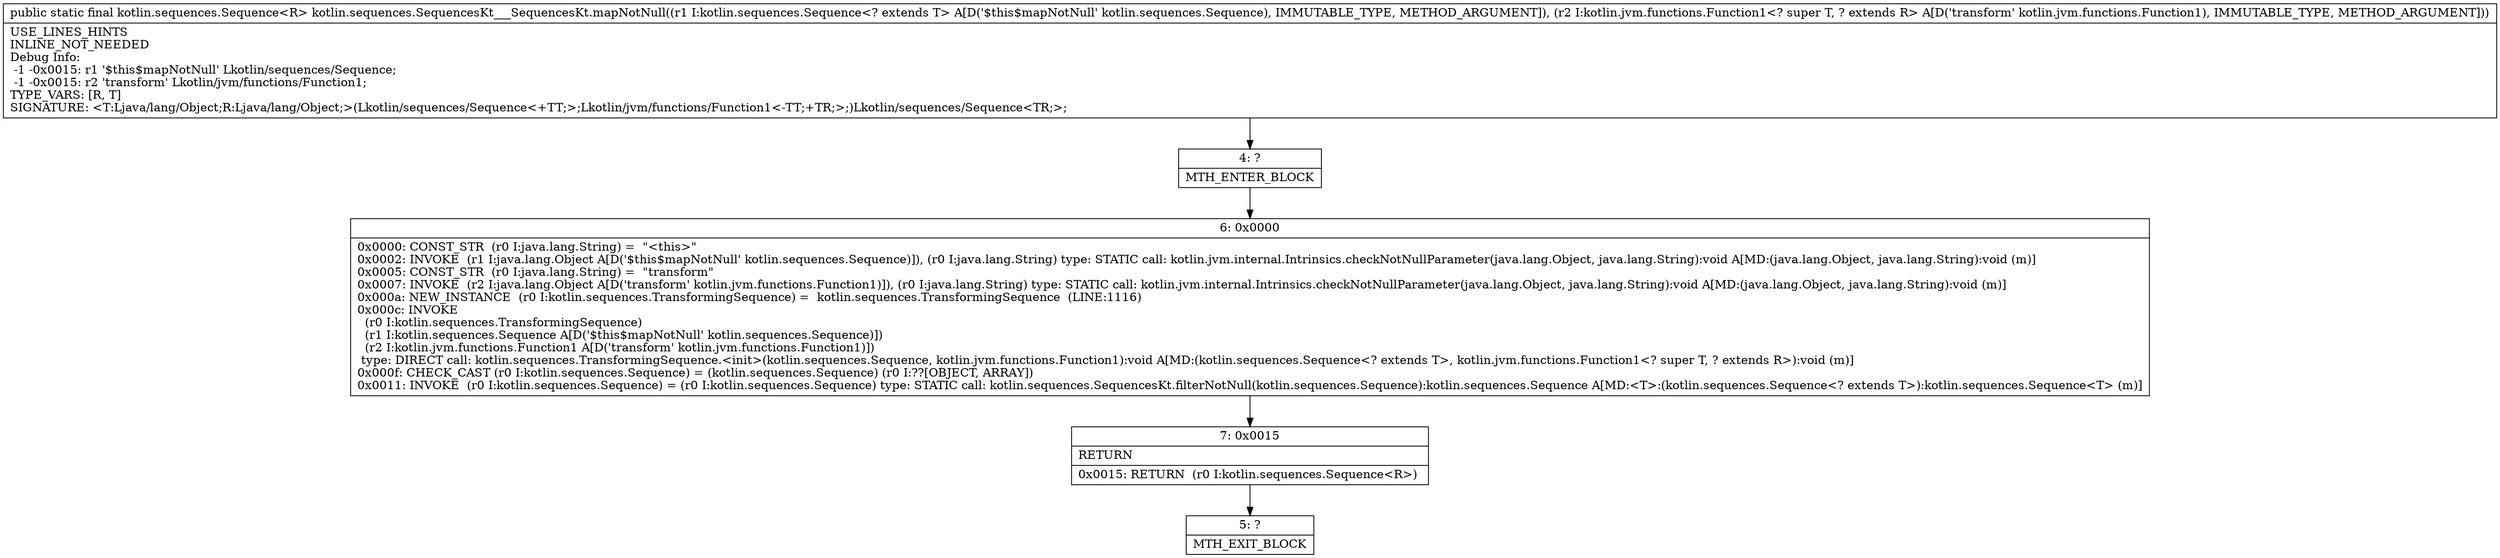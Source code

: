 digraph "CFG forkotlin.sequences.SequencesKt___SequencesKt.mapNotNull(Lkotlin\/sequences\/Sequence;Lkotlin\/jvm\/functions\/Function1;)Lkotlin\/sequences\/Sequence;" {
Node_4 [shape=record,label="{4\:\ ?|MTH_ENTER_BLOCK\l}"];
Node_6 [shape=record,label="{6\:\ 0x0000|0x0000: CONST_STR  (r0 I:java.lang.String) =  \"\<this\>\" \l0x0002: INVOKE  (r1 I:java.lang.Object A[D('$this$mapNotNull' kotlin.sequences.Sequence)]), (r0 I:java.lang.String) type: STATIC call: kotlin.jvm.internal.Intrinsics.checkNotNullParameter(java.lang.Object, java.lang.String):void A[MD:(java.lang.Object, java.lang.String):void (m)]\l0x0005: CONST_STR  (r0 I:java.lang.String) =  \"transform\" \l0x0007: INVOKE  (r2 I:java.lang.Object A[D('transform' kotlin.jvm.functions.Function1)]), (r0 I:java.lang.String) type: STATIC call: kotlin.jvm.internal.Intrinsics.checkNotNullParameter(java.lang.Object, java.lang.String):void A[MD:(java.lang.Object, java.lang.String):void (m)]\l0x000a: NEW_INSTANCE  (r0 I:kotlin.sequences.TransformingSequence) =  kotlin.sequences.TransformingSequence  (LINE:1116)\l0x000c: INVOKE  \l  (r0 I:kotlin.sequences.TransformingSequence)\l  (r1 I:kotlin.sequences.Sequence A[D('$this$mapNotNull' kotlin.sequences.Sequence)])\l  (r2 I:kotlin.jvm.functions.Function1 A[D('transform' kotlin.jvm.functions.Function1)])\l type: DIRECT call: kotlin.sequences.TransformingSequence.\<init\>(kotlin.sequences.Sequence, kotlin.jvm.functions.Function1):void A[MD:(kotlin.sequences.Sequence\<? extends T\>, kotlin.jvm.functions.Function1\<? super T, ? extends R\>):void (m)]\l0x000f: CHECK_CAST (r0 I:kotlin.sequences.Sequence) = (kotlin.sequences.Sequence) (r0 I:??[OBJECT, ARRAY]) \l0x0011: INVOKE  (r0 I:kotlin.sequences.Sequence) = (r0 I:kotlin.sequences.Sequence) type: STATIC call: kotlin.sequences.SequencesKt.filterNotNull(kotlin.sequences.Sequence):kotlin.sequences.Sequence A[MD:\<T\>:(kotlin.sequences.Sequence\<? extends T\>):kotlin.sequences.Sequence\<T\> (m)]\l}"];
Node_7 [shape=record,label="{7\:\ 0x0015|RETURN\l|0x0015: RETURN  (r0 I:kotlin.sequences.Sequence\<R\>) \l}"];
Node_5 [shape=record,label="{5\:\ ?|MTH_EXIT_BLOCK\l}"];
MethodNode[shape=record,label="{public static final kotlin.sequences.Sequence\<R\> kotlin.sequences.SequencesKt___SequencesKt.mapNotNull((r1 I:kotlin.sequences.Sequence\<? extends T\> A[D('$this$mapNotNull' kotlin.sequences.Sequence), IMMUTABLE_TYPE, METHOD_ARGUMENT]), (r2 I:kotlin.jvm.functions.Function1\<? super T, ? extends R\> A[D('transform' kotlin.jvm.functions.Function1), IMMUTABLE_TYPE, METHOD_ARGUMENT]))  | USE_LINES_HINTS\lINLINE_NOT_NEEDED\lDebug Info:\l  \-1 \-0x0015: r1 '$this$mapNotNull' Lkotlin\/sequences\/Sequence;\l  \-1 \-0x0015: r2 'transform' Lkotlin\/jvm\/functions\/Function1;\lTYPE_VARS: [R, T]\lSIGNATURE: \<T:Ljava\/lang\/Object;R:Ljava\/lang\/Object;\>(Lkotlin\/sequences\/Sequence\<+TT;\>;Lkotlin\/jvm\/functions\/Function1\<\-TT;+TR;\>;)Lkotlin\/sequences\/Sequence\<TR;\>;\l}"];
MethodNode -> Node_4;Node_4 -> Node_6;
Node_6 -> Node_7;
Node_7 -> Node_5;
}

